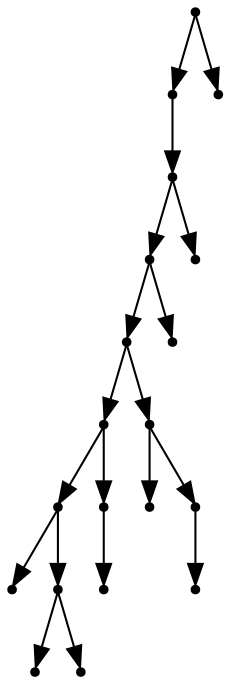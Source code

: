 digraph {
  19 [shape=point];
  17 [shape=point];
  16 [shape=point];
  14 [shape=point];
  12 [shape=point];
  7 [shape=point];
  4 [shape=point];
  0 [shape=point];
  3 [shape=point];
  1 [shape=point];
  2 [shape=point];
  6 [shape=point];
  5 [shape=point];
  11 [shape=point];
  8 [shape=point];
  10 [shape=point];
  9 [shape=point];
  13 [shape=point];
  15 [shape=point];
  18 [shape=point];
19 -> 17;
17 -> 16;
16 -> 14;
14 -> 12;
12 -> 7;
7 -> 4;
4 -> 0;
4 -> 3;
3 -> 1;
3 -> 2;
7 -> 6;
6 -> 5;
12 -> 11;
11 -> 8;
11 -> 10;
10 -> 9;
14 -> 13;
16 -> 15;
19 -> 18;
}
